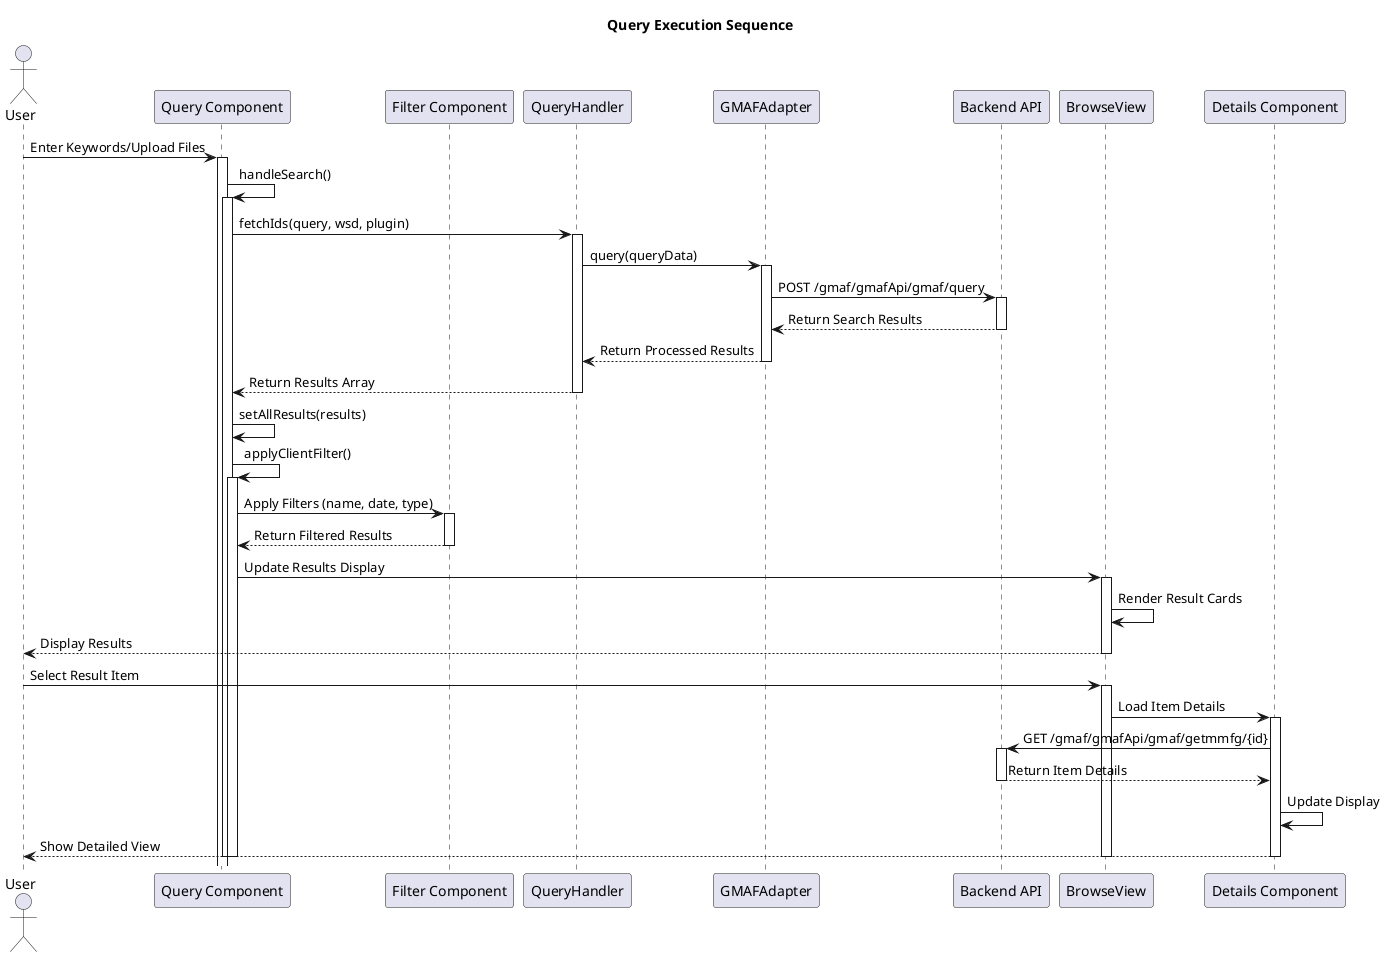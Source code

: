 @startuml
title Query Execution Sequence

actor User
participant "Query Component" as Query
participant "Filter Component" as Filter
participant "QueryHandler" as Handler
participant "GMAFAdapter" as GMAF
participant "Backend API" as API
participant "BrowseView" as Browse
participant "Details Component" as Details

User -> Query: Enter Keywords/Upload Files
activate Query

Query -> Query: handleSearch()
activate Query
Query -> Handler: fetchIds(query, wsd, plugin)
activate Handler

Handler -> GMAF: query(queryData)
activate GMAF

GMAF -> API: POST /gmaf/gmafApi/gmaf/query
activate API
API --> GMAF: Return Search Results
deactivate API

GMAF --> Handler: Return Processed Results
deactivate GMAF

Handler --> Query: Return Results Array
deactivate Handler

Query -> Query: setAllResults(results)
Query -> Query: applyClientFilter()
activate Query

Query -> Filter: Apply Filters (name, date, type)
activate Filter
Filter --> Query: Return Filtered Results
deactivate Filter

Query -> Browse: Update Results Display
activate Browse
Browse -> Browse: Render Result Cards
Browse --> User: Display Results
deactivate Browse

User -> Browse: Select Result Item
activate Browse

Browse -> Details: Load Item Details
activate Details

Details -> API: GET /gmaf/gmafApi/gmaf/getmmfg/{id}
activate API
API --> Details: Return Item Details
deactivate API

Details -> Details: Update Display
Details --> User: Show Detailed View
deactivate Details

deactivate Browse
deactivate Query
deactivate Query

@enduml
